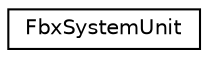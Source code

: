 digraph "クラス階層図"
{
  edge [fontname="Helvetica",fontsize="10",labelfontname="Helvetica",labelfontsize="10"];
  node [fontname="Helvetica",fontsize="10",shape=record];
  rankdir="LR";
  Node0 [label="FbxSystemUnit",height=0.2,width=0.4,color="black", fillcolor="white", style="filled",URL="$class_fbx_system_unit.html",tooltip="This class describes the units of measurement used within a particular scene. "];
}
